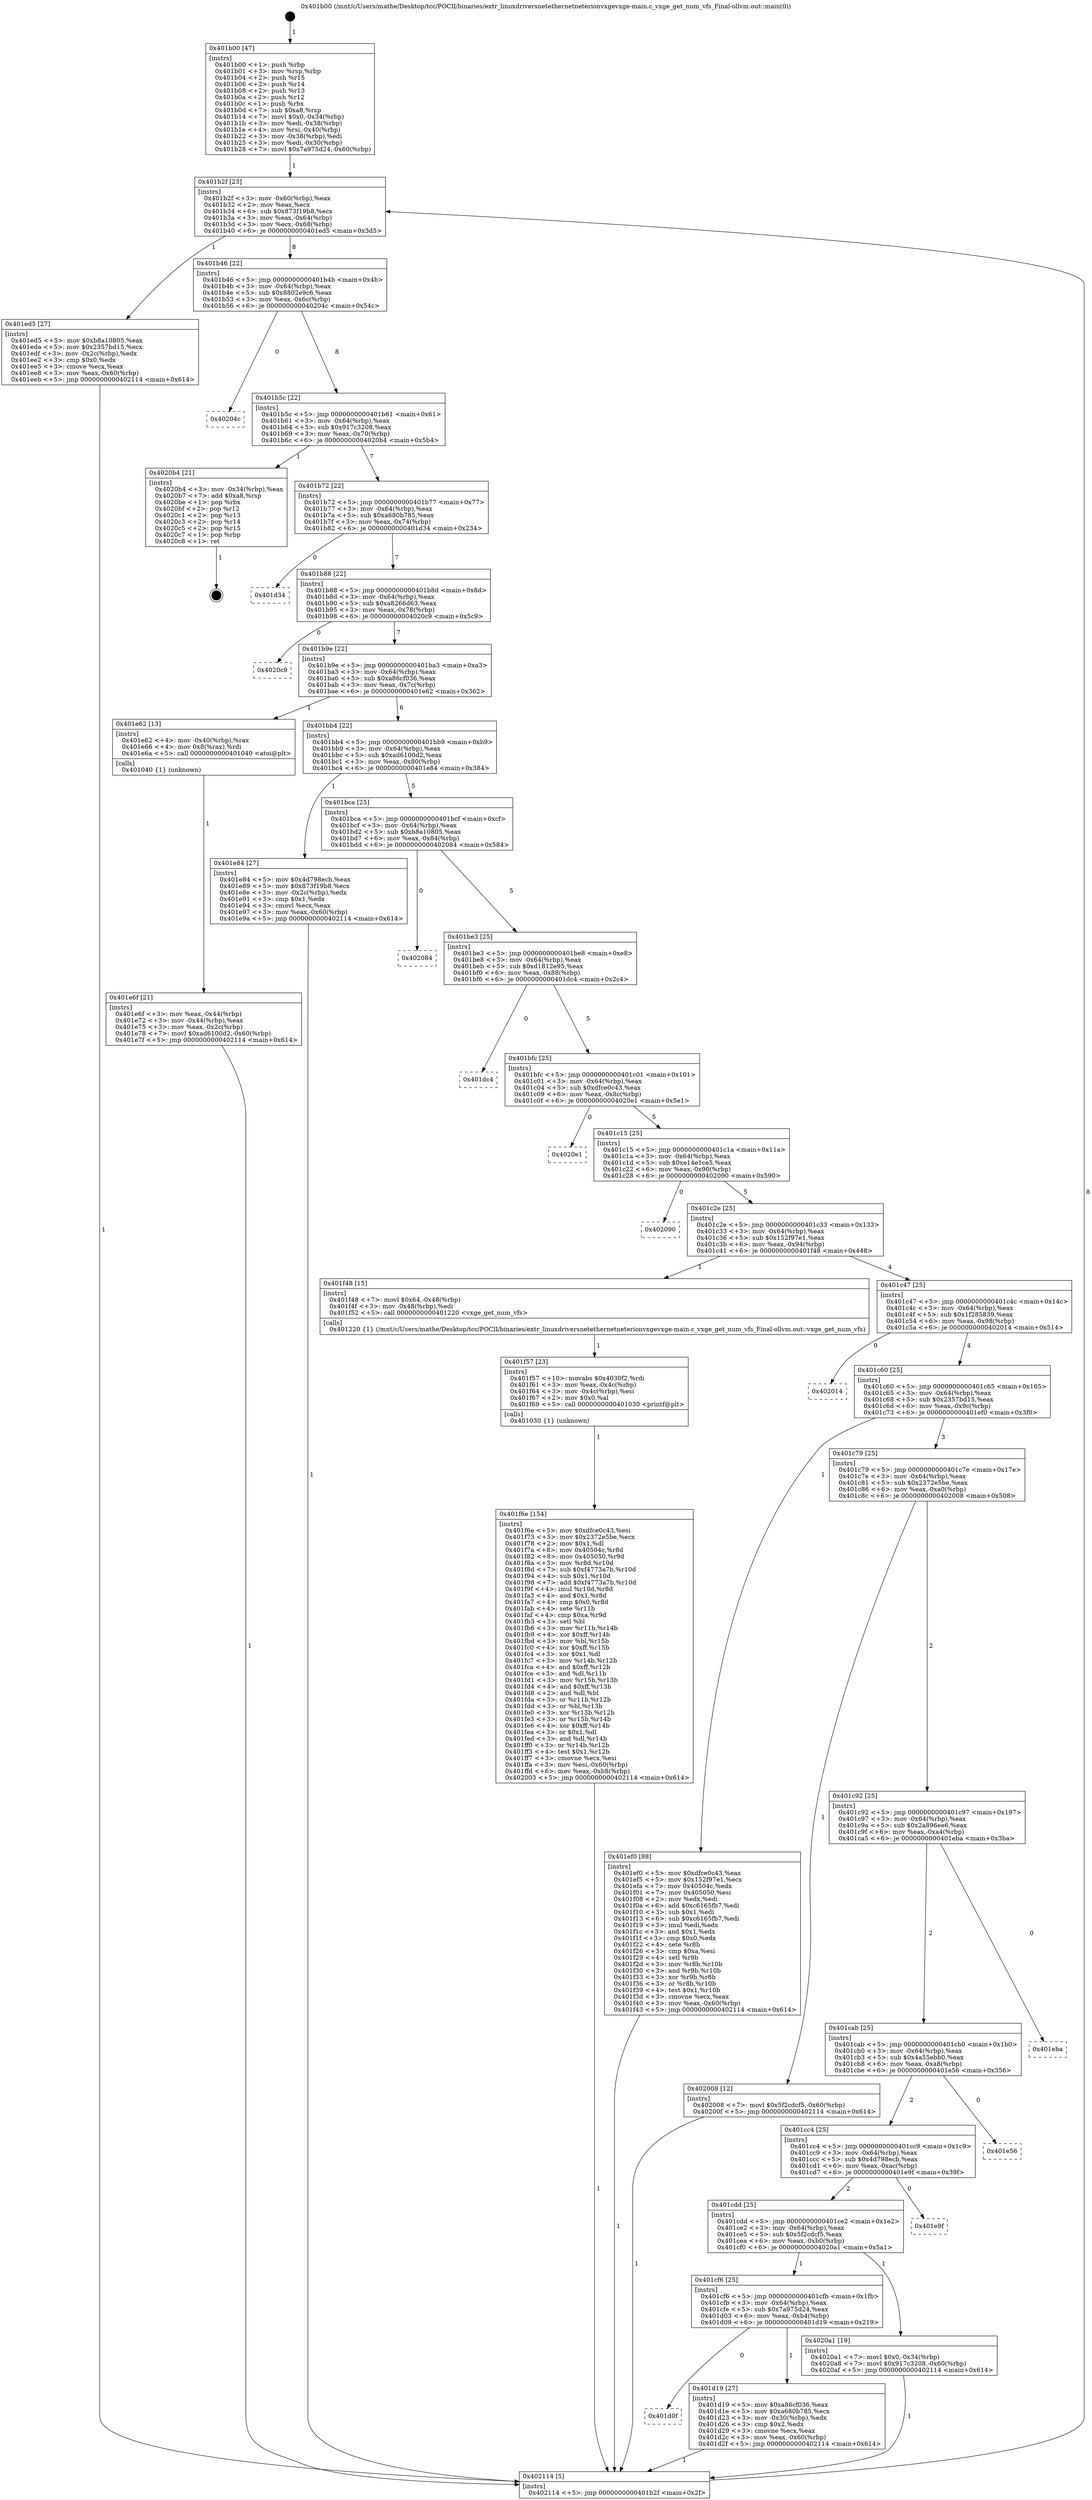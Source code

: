 digraph "0x401b00" {
  label = "0x401b00 (/mnt/c/Users/mathe/Desktop/tcc/POCII/binaries/extr_linuxdriversnetethernetneterionvxgevxge-main.c_vxge_get_num_vfs_Final-ollvm.out::main(0))"
  labelloc = "t"
  node[shape=record]

  Entry [label="",width=0.3,height=0.3,shape=circle,fillcolor=black,style=filled]
  "0x401b2f" [label="{
     0x401b2f [23]\l
     | [instrs]\l
     &nbsp;&nbsp;0x401b2f \<+3\>: mov -0x60(%rbp),%eax\l
     &nbsp;&nbsp;0x401b32 \<+2\>: mov %eax,%ecx\l
     &nbsp;&nbsp;0x401b34 \<+6\>: sub $0x873f19b8,%ecx\l
     &nbsp;&nbsp;0x401b3a \<+3\>: mov %eax,-0x64(%rbp)\l
     &nbsp;&nbsp;0x401b3d \<+3\>: mov %ecx,-0x68(%rbp)\l
     &nbsp;&nbsp;0x401b40 \<+6\>: je 0000000000401ed5 \<main+0x3d5\>\l
  }"]
  "0x401ed5" [label="{
     0x401ed5 [27]\l
     | [instrs]\l
     &nbsp;&nbsp;0x401ed5 \<+5\>: mov $0xb8a10805,%eax\l
     &nbsp;&nbsp;0x401eda \<+5\>: mov $0x2357bd15,%ecx\l
     &nbsp;&nbsp;0x401edf \<+3\>: mov -0x2c(%rbp),%edx\l
     &nbsp;&nbsp;0x401ee2 \<+3\>: cmp $0x0,%edx\l
     &nbsp;&nbsp;0x401ee5 \<+3\>: cmove %ecx,%eax\l
     &nbsp;&nbsp;0x401ee8 \<+3\>: mov %eax,-0x60(%rbp)\l
     &nbsp;&nbsp;0x401eeb \<+5\>: jmp 0000000000402114 \<main+0x614\>\l
  }"]
  "0x401b46" [label="{
     0x401b46 [22]\l
     | [instrs]\l
     &nbsp;&nbsp;0x401b46 \<+5\>: jmp 0000000000401b4b \<main+0x4b\>\l
     &nbsp;&nbsp;0x401b4b \<+3\>: mov -0x64(%rbp),%eax\l
     &nbsp;&nbsp;0x401b4e \<+5\>: sub $0x8802e9c6,%eax\l
     &nbsp;&nbsp;0x401b53 \<+3\>: mov %eax,-0x6c(%rbp)\l
     &nbsp;&nbsp;0x401b56 \<+6\>: je 000000000040204c \<main+0x54c\>\l
  }"]
  Exit [label="",width=0.3,height=0.3,shape=circle,fillcolor=black,style=filled,peripheries=2]
  "0x40204c" [label="{
     0x40204c\l
  }", style=dashed]
  "0x401b5c" [label="{
     0x401b5c [22]\l
     | [instrs]\l
     &nbsp;&nbsp;0x401b5c \<+5\>: jmp 0000000000401b61 \<main+0x61\>\l
     &nbsp;&nbsp;0x401b61 \<+3\>: mov -0x64(%rbp),%eax\l
     &nbsp;&nbsp;0x401b64 \<+5\>: sub $0x917c3208,%eax\l
     &nbsp;&nbsp;0x401b69 \<+3\>: mov %eax,-0x70(%rbp)\l
     &nbsp;&nbsp;0x401b6c \<+6\>: je 00000000004020b4 \<main+0x5b4\>\l
  }"]
  "0x401f6e" [label="{
     0x401f6e [154]\l
     | [instrs]\l
     &nbsp;&nbsp;0x401f6e \<+5\>: mov $0xdfce0c43,%esi\l
     &nbsp;&nbsp;0x401f73 \<+5\>: mov $0x2372e5be,%ecx\l
     &nbsp;&nbsp;0x401f78 \<+2\>: mov $0x1,%dl\l
     &nbsp;&nbsp;0x401f7a \<+8\>: mov 0x40504c,%r8d\l
     &nbsp;&nbsp;0x401f82 \<+8\>: mov 0x405050,%r9d\l
     &nbsp;&nbsp;0x401f8a \<+3\>: mov %r8d,%r10d\l
     &nbsp;&nbsp;0x401f8d \<+7\>: sub $0xf4773a7b,%r10d\l
     &nbsp;&nbsp;0x401f94 \<+4\>: sub $0x1,%r10d\l
     &nbsp;&nbsp;0x401f98 \<+7\>: add $0xf4773a7b,%r10d\l
     &nbsp;&nbsp;0x401f9f \<+4\>: imul %r10d,%r8d\l
     &nbsp;&nbsp;0x401fa3 \<+4\>: and $0x1,%r8d\l
     &nbsp;&nbsp;0x401fa7 \<+4\>: cmp $0x0,%r8d\l
     &nbsp;&nbsp;0x401fab \<+4\>: sete %r11b\l
     &nbsp;&nbsp;0x401faf \<+4\>: cmp $0xa,%r9d\l
     &nbsp;&nbsp;0x401fb3 \<+3\>: setl %bl\l
     &nbsp;&nbsp;0x401fb6 \<+3\>: mov %r11b,%r14b\l
     &nbsp;&nbsp;0x401fb9 \<+4\>: xor $0xff,%r14b\l
     &nbsp;&nbsp;0x401fbd \<+3\>: mov %bl,%r15b\l
     &nbsp;&nbsp;0x401fc0 \<+4\>: xor $0xff,%r15b\l
     &nbsp;&nbsp;0x401fc4 \<+3\>: xor $0x1,%dl\l
     &nbsp;&nbsp;0x401fc7 \<+3\>: mov %r14b,%r12b\l
     &nbsp;&nbsp;0x401fca \<+4\>: and $0xff,%r12b\l
     &nbsp;&nbsp;0x401fce \<+3\>: and %dl,%r11b\l
     &nbsp;&nbsp;0x401fd1 \<+3\>: mov %r15b,%r13b\l
     &nbsp;&nbsp;0x401fd4 \<+4\>: and $0xff,%r13b\l
     &nbsp;&nbsp;0x401fd8 \<+2\>: and %dl,%bl\l
     &nbsp;&nbsp;0x401fda \<+3\>: or %r11b,%r12b\l
     &nbsp;&nbsp;0x401fdd \<+3\>: or %bl,%r13b\l
     &nbsp;&nbsp;0x401fe0 \<+3\>: xor %r13b,%r12b\l
     &nbsp;&nbsp;0x401fe3 \<+3\>: or %r15b,%r14b\l
     &nbsp;&nbsp;0x401fe6 \<+4\>: xor $0xff,%r14b\l
     &nbsp;&nbsp;0x401fea \<+3\>: or $0x1,%dl\l
     &nbsp;&nbsp;0x401fed \<+3\>: and %dl,%r14b\l
     &nbsp;&nbsp;0x401ff0 \<+3\>: or %r14b,%r12b\l
     &nbsp;&nbsp;0x401ff3 \<+4\>: test $0x1,%r12b\l
     &nbsp;&nbsp;0x401ff7 \<+3\>: cmovne %ecx,%esi\l
     &nbsp;&nbsp;0x401ffa \<+3\>: mov %esi,-0x60(%rbp)\l
     &nbsp;&nbsp;0x401ffd \<+6\>: mov %eax,-0xb8(%rbp)\l
     &nbsp;&nbsp;0x402003 \<+5\>: jmp 0000000000402114 \<main+0x614\>\l
  }"]
  "0x4020b4" [label="{
     0x4020b4 [21]\l
     | [instrs]\l
     &nbsp;&nbsp;0x4020b4 \<+3\>: mov -0x34(%rbp),%eax\l
     &nbsp;&nbsp;0x4020b7 \<+7\>: add $0xa8,%rsp\l
     &nbsp;&nbsp;0x4020be \<+1\>: pop %rbx\l
     &nbsp;&nbsp;0x4020bf \<+2\>: pop %r12\l
     &nbsp;&nbsp;0x4020c1 \<+2\>: pop %r13\l
     &nbsp;&nbsp;0x4020c3 \<+2\>: pop %r14\l
     &nbsp;&nbsp;0x4020c5 \<+2\>: pop %r15\l
     &nbsp;&nbsp;0x4020c7 \<+1\>: pop %rbp\l
     &nbsp;&nbsp;0x4020c8 \<+1\>: ret\l
  }"]
  "0x401b72" [label="{
     0x401b72 [22]\l
     | [instrs]\l
     &nbsp;&nbsp;0x401b72 \<+5\>: jmp 0000000000401b77 \<main+0x77\>\l
     &nbsp;&nbsp;0x401b77 \<+3\>: mov -0x64(%rbp),%eax\l
     &nbsp;&nbsp;0x401b7a \<+5\>: sub $0xa680b785,%eax\l
     &nbsp;&nbsp;0x401b7f \<+3\>: mov %eax,-0x74(%rbp)\l
     &nbsp;&nbsp;0x401b82 \<+6\>: je 0000000000401d34 \<main+0x234\>\l
  }"]
  "0x401f57" [label="{
     0x401f57 [23]\l
     | [instrs]\l
     &nbsp;&nbsp;0x401f57 \<+10\>: movabs $0x4030f2,%rdi\l
     &nbsp;&nbsp;0x401f61 \<+3\>: mov %eax,-0x4c(%rbp)\l
     &nbsp;&nbsp;0x401f64 \<+3\>: mov -0x4c(%rbp),%esi\l
     &nbsp;&nbsp;0x401f67 \<+2\>: mov $0x0,%al\l
     &nbsp;&nbsp;0x401f69 \<+5\>: call 0000000000401030 \<printf@plt\>\l
     | [calls]\l
     &nbsp;&nbsp;0x401030 \{1\} (unknown)\l
  }"]
  "0x401d34" [label="{
     0x401d34\l
  }", style=dashed]
  "0x401b88" [label="{
     0x401b88 [22]\l
     | [instrs]\l
     &nbsp;&nbsp;0x401b88 \<+5\>: jmp 0000000000401b8d \<main+0x8d\>\l
     &nbsp;&nbsp;0x401b8d \<+3\>: mov -0x64(%rbp),%eax\l
     &nbsp;&nbsp;0x401b90 \<+5\>: sub $0xa8266d63,%eax\l
     &nbsp;&nbsp;0x401b95 \<+3\>: mov %eax,-0x78(%rbp)\l
     &nbsp;&nbsp;0x401b98 \<+6\>: je 00000000004020c9 \<main+0x5c9\>\l
  }"]
  "0x401e6f" [label="{
     0x401e6f [21]\l
     | [instrs]\l
     &nbsp;&nbsp;0x401e6f \<+3\>: mov %eax,-0x44(%rbp)\l
     &nbsp;&nbsp;0x401e72 \<+3\>: mov -0x44(%rbp),%eax\l
     &nbsp;&nbsp;0x401e75 \<+3\>: mov %eax,-0x2c(%rbp)\l
     &nbsp;&nbsp;0x401e78 \<+7\>: movl $0xad6100d2,-0x60(%rbp)\l
     &nbsp;&nbsp;0x401e7f \<+5\>: jmp 0000000000402114 \<main+0x614\>\l
  }"]
  "0x4020c9" [label="{
     0x4020c9\l
  }", style=dashed]
  "0x401b9e" [label="{
     0x401b9e [22]\l
     | [instrs]\l
     &nbsp;&nbsp;0x401b9e \<+5\>: jmp 0000000000401ba3 \<main+0xa3\>\l
     &nbsp;&nbsp;0x401ba3 \<+3\>: mov -0x64(%rbp),%eax\l
     &nbsp;&nbsp;0x401ba6 \<+5\>: sub $0xa86cf036,%eax\l
     &nbsp;&nbsp;0x401bab \<+3\>: mov %eax,-0x7c(%rbp)\l
     &nbsp;&nbsp;0x401bae \<+6\>: je 0000000000401e62 \<main+0x362\>\l
  }"]
  "0x401b00" [label="{
     0x401b00 [47]\l
     | [instrs]\l
     &nbsp;&nbsp;0x401b00 \<+1\>: push %rbp\l
     &nbsp;&nbsp;0x401b01 \<+3\>: mov %rsp,%rbp\l
     &nbsp;&nbsp;0x401b04 \<+2\>: push %r15\l
     &nbsp;&nbsp;0x401b06 \<+2\>: push %r14\l
     &nbsp;&nbsp;0x401b08 \<+2\>: push %r13\l
     &nbsp;&nbsp;0x401b0a \<+2\>: push %r12\l
     &nbsp;&nbsp;0x401b0c \<+1\>: push %rbx\l
     &nbsp;&nbsp;0x401b0d \<+7\>: sub $0xa8,%rsp\l
     &nbsp;&nbsp;0x401b14 \<+7\>: movl $0x0,-0x34(%rbp)\l
     &nbsp;&nbsp;0x401b1b \<+3\>: mov %edi,-0x38(%rbp)\l
     &nbsp;&nbsp;0x401b1e \<+4\>: mov %rsi,-0x40(%rbp)\l
     &nbsp;&nbsp;0x401b22 \<+3\>: mov -0x38(%rbp),%edi\l
     &nbsp;&nbsp;0x401b25 \<+3\>: mov %edi,-0x30(%rbp)\l
     &nbsp;&nbsp;0x401b28 \<+7\>: movl $0x7a975d24,-0x60(%rbp)\l
  }"]
  "0x401e62" [label="{
     0x401e62 [13]\l
     | [instrs]\l
     &nbsp;&nbsp;0x401e62 \<+4\>: mov -0x40(%rbp),%rax\l
     &nbsp;&nbsp;0x401e66 \<+4\>: mov 0x8(%rax),%rdi\l
     &nbsp;&nbsp;0x401e6a \<+5\>: call 0000000000401040 \<atoi@plt\>\l
     | [calls]\l
     &nbsp;&nbsp;0x401040 \{1\} (unknown)\l
  }"]
  "0x401bb4" [label="{
     0x401bb4 [22]\l
     | [instrs]\l
     &nbsp;&nbsp;0x401bb4 \<+5\>: jmp 0000000000401bb9 \<main+0xb9\>\l
     &nbsp;&nbsp;0x401bb9 \<+3\>: mov -0x64(%rbp),%eax\l
     &nbsp;&nbsp;0x401bbc \<+5\>: sub $0xad6100d2,%eax\l
     &nbsp;&nbsp;0x401bc1 \<+3\>: mov %eax,-0x80(%rbp)\l
     &nbsp;&nbsp;0x401bc4 \<+6\>: je 0000000000401e84 \<main+0x384\>\l
  }"]
  "0x402114" [label="{
     0x402114 [5]\l
     | [instrs]\l
     &nbsp;&nbsp;0x402114 \<+5\>: jmp 0000000000401b2f \<main+0x2f\>\l
  }"]
  "0x401e84" [label="{
     0x401e84 [27]\l
     | [instrs]\l
     &nbsp;&nbsp;0x401e84 \<+5\>: mov $0x4d798ecb,%eax\l
     &nbsp;&nbsp;0x401e89 \<+5\>: mov $0x873f19b8,%ecx\l
     &nbsp;&nbsp;0x401e8e \<+3\>: mov -0x2c(%rbp),%edx\l
     &nbsp;&nbsp;0x401e91 \<+3\>: cmp $0x1,%edx\l
     &nbsp;&nbsp;0x401e94 \<+3\>: cmovl %ecx,%eax\l
     &nbsp;&nbsp;0x401e97 \<+3\>: mov %eax,-0x60(%rbp)\l
     &nbsp;&nbsp;0x401e9a \<+5\>: jmp 0000000000402114 \<main+0x614\>\l
  }"]
  "0x401bca" [label="{
     0x401bca [25]\l
     | [instrs]\l
     &nbsp;&nbsp;0x401bca \<+5\>: jmp 0000000000401bcf \<main+0xcf\>\l
     &nbsp;&nbsp;0x401bcf \<+3\>: mov -0x64(%rbp),%eax\l
     &nbsp;&nbsp;0x401bd2 \<+5\>: sub $0xb8a10805,%eax\l
     &nbsp;&nbsp;0x401bd7 \<+6\>: mov %eax,-0x84(%rbp)\l
     &nbsp;&nbsp;0x401bdd \<+6\>: je 0000000000402084 \<main+0x584\>\l
  }"]
  "0x401d0f" [label="{
     0x401d0f\l
  }", style=dashed]
  "0x402084" [label="{
     0x402084\l
  }", style=dashed]
  "0x401be3" [label="{
     0x401be3 [25]\l
     | [instrs]\l
     &nbsp;&nbsp;0x401be3 \<+5\>: jmp 0000000000401be8 \<main+0xe8\>\l
     &nbsp;&nbsp;0x401be8 \<+3\>: mov -0x64(%rbp),%eax\l
     &nbsp;&nbsp;0x401beb \<+5\>: sub $0xd1812e95,%eax\l
     &nbsp;&nbsp;0x401bf0 \<+6\>: mov %eax,-0x88(%rbp)\l
     &nbsp;&nbsp;0x401bf6 \<+6\>: je 0000000000401dc4 \<main+0x2c4\>\l
  }"]
  "0x401d19" [label="{
     0x401d19 [27]\l
     | [instrs]\l
     &nbsp;&nbsp;0x401d19 \<+5\>: mov $0xa86cf036,%eax\l
     &nbsp;&nbsp;0x401d1e \<+5\>: mov $0xa680b785,%ecx\l
     &nbsp;&nbsp;0x401d23 \<+3\>: mov -0x30(%rbp),%edx\l
     &nbsp;&nbsp;0x401d26 \<+3\>: cmp $0x2,%edx\l
     &nbsp;&nbsp;0x401d29 \<+3\>: cmovne %ecx,%eax\l
     &nbsp;&nbsp;0x401d2c \<+3\>: mov %eax,-0x60(%rbp)\l
     &nbsp;&nbsp;0x401d2f \<+5\>: jmp 0000000000402114 \<main+0x614\>\l
  }"]
  "0x401dc4" [label="{
     0x401dc4\l
  }", style=dashed]
  "0x401bfc" [label="{
     0x401bfc [25]\l
     | [instrs]\l
     &nbsp;&nbsp;0x401bfc \<+5\>: jmp 0000000000401c01 \<main+0x101\>\l
     &nbsp;&nbsp;0x401c01 \<+3\>: mov -0x64(%rbp),%eax\l
     &nbsp;&nbsp;0x401c04 \<+5\>: sub $0xdfce0c43,%eax\l
     &nbsp;&nbsp;0x401c09 \<+6\>: mov %eax,-0x8c(%rbp)\l
     &nbsp;&nbsp;0x401c0f \<+6\>: je 00000000004020e1 \<main+0x5e1\>\l
  }"]
  "0x401cf6" [label="{
     0x401cf6 [25]\l
     | [instrs]\l
     &nbsp;&nbsp;0x401cf6 \<+5\>: jmp 0000000000401cfb \<main+0x1fb\>\l
     &nbsp;&nbsp;0x401cfb \<+3\>: mov -0x64(%rbp),%eax\l
     &nbsp;&nbsp;0x401cfe \<+5\>: sub $0x7a975d24,%eax\l
     &nbsp;&nbsp;0x401d03 \<+6\>: mov %eax,-0xb4(%rbp)\l
     &nbsp;&nbsp;0x401d09 \<+6\>: je 0000000000401d19 \<main+0x219\>\l
  }"]
  "0x4020e1" [label="{
     0x4020e1\l
  }", style=dashed]
  "0x401c15" [label="{
     0x401c15 [25]\l
     | [instrs]\l
     &nbsp;&nbsp;0x401c15 \<+5\>: jmp 0000000000401c1a \<main+0x11a\>\l
     &nbsp;&nbsp;0x401c1a \<+3\>: mov -0x64(%rbp),%eax\l
     &nbsp;&nbsp;0x401c1d \<+5\>: sub $0xe14e1ce5,%eax\l
     &nbsp;&nbsp;0x401c22 \<+6\>: mov %eax,-0x90(%rbp)\l
     &nbsp;&nbsp;0x401c28 \<+6\>: je 0000000000402090 \<main+0x590\>\l
  }"]
  "0x4020a1" [label="{
     0x4020a1 [19]\l
     | [instrs]\l
     &nbsp;&nbsp;0x4020a1 \<+7\>: movl $0x0,-0x34(%rbp)\l
     &nbsp;&nbsp;0x4020a8 \<+7\>: movl $0x917c3208,-0x60(%rbp)\l
     &nbsp;&nbsp;0x4020af \<+5\>: jmp 0000000000402114 \<main+0x614\>\l
  }"]
  "0x402090" [label="{
     0x402090\l
  }", style=dashed]
  "0x401c2e" [label="{
     0x401c2e [25]\l
     | [instrs]\l
     &nbsp;&nbsp;0x401c2e \<+5\>: jmp 0000000000401c33 \<main+0x133\>\l
     &nbsp;&nbsp;0x401c33 \<+3\>: mov -0x64(%rbp),%eax\l
     &nbsp;&nbsp;0x401c36 \<+5\>: sub $0x152f97e1,%eax\l
     &nbsp;&nbsp;0x401c3b \<+6\>: mov %eax,-0x94(%rbp)\l
     &nbsp;&nbsp;0x401c41 \<+6\>: je 0000000000401f48 \<main+0x448\>\l
  }"]
  "0x401cdd" [label="{
     0x401cdd [25]\l
     | [instrs]\l
     &nbsp;&nbsp;0x401cdd \<+5\>: jmp 0000000000401ce2 \<main+0x1e2\>\l
     &nbsp;&nbsp;0x401ce2 \<+3\>: mov -0x64(%rbp),%eax\l
     &nbsp;&nbsp;0x401ce5 \<+5\>: sub $0x5f2cdcf5,%eax\l
     &nbsp;&nbsp;0x401cea \<+6\>: mov %eax,-0xb0(%rbp)\l
     &nbsp;&nbsp;0x401cf0 \<+6\>: je 00000000004020a1 \<main+0x5a1\>\l
  }"]
  "0x401f48" [label="{
     0x401f48 [15]\l
     | [instrs]\l
     &nbsp;&nbsp;0x401f48 \<+7\>: movl $0x64,-0x48(%rbp)\l
     &nbsp;&nbsp;0x401f4f \<+3\>: mov -0x48(%rbp),%edi\l
     &nbsp;&nbsp;0x401f52 \<+5\>: call 0000000000401220 \<vxge_get_num_vfs\>\l
     | [calls]\l
     &nbsp;&nbsp;0x401220 \{1\} (/mnt/c/Users/mathe/Desktop/tcc/POCII/binaries/extr_linuxdriversnetethernetneterionvxgevxge-main.c_vxge_get_num_vfs_Final-ollvm.out::vxge_get_num_vfs)\l
  }"]
  "0x401c47" [label="{
     0x401c47 [25]\l
     | [instrs]\l
     &nbsp;&nbsp;0x401c47 \<+5\>: jmp 0000000000401c4c \<main+0x14c\>\l
     &nbsp;&nbsp;0x401c4c \<+3\>: mov -0x64(%rbp),%eax\l
     &nbsp;&nbsp;0x401c4f \<+5\>: sub $0x1f285839,%eax\l
     &nbsp;&nbsp;0x401c54 \<+6\>: mov %eax,-0x98(%rbp)\l
     &nbsp;&nbsp;0x401c5a \<+6\>: je 0000000000402014 \<main+0x514\>\l
  }"]
  "0x401e9f" [label="{
     0x401e9f\l
  }", style=dashed]
  "0x402014" [label="{
     0x402014\l
  }", style=dashed]
  "0x401c60" [label="{
     0x401c60 [25]\l
     | [instrs]\l
     &nbsp;&nbsp;0x401c60 \<+5\>: jmp 0000000000401c65 \<main+0x165\>\l
     &nbsp;&nbsp;0x401c65 \<+3\>: mov -0x64(%rbp),%eax\l
     &nbsp;&nbsp;0x401c68 \<+5\>: sub $0x2357bd15,%eax\l
     &nbsp;&nbsp;0x401c6d \<+6\>: mov %eax,-0x9c(%rbp)\l
     &nbsp;&nbsp;0x401c73 \<+6\>: je 0000000000401ef0 \<main+0x3f0\>\l
  }"]
  "0x401cc4" [label="{
     0x401cc4 [25]\l
     | [instrs]\l
     &nbsp;&nbsp;0x401cc4 \<+5\>: jmp 0000000000401cc9 \<main+0x1c9\>\l
     &nbsp;&nbsp;0x401cc9 \<+3\>: mov -0x64(%rbp),%eax\l
     &nbsp;&nbsp;0x401ccc \<+5\>: sub $0x4d798ecb,%eax\l
     &nbsp;&nbsp;0x401cd1 \<+6\>: mov %eax,-0xac(%rbp)\l
     &nbsp;&nbsp;0x401cd7 \<+6\>: je 0000000000401e9f \<main+0x39f\>\l
  }"]
  "0x401ef0" [label="{
     0x401ef0 [88]\l
     | [instrs]\l
     &nbsp;&nbsp;0x401ef0 \<+5\>: mov $0xdfce0c43,%eax\l
     &nbsp;&nbsp;0x401ef5 \<+5\>: mov $0x152f97e1,%ecx\l
     &nbsp;&nbsp;0x401efa \<+7\>: mov 0x40504c,%edx\l
     &nbsp;&nbsp;0x401f01 \<+7\>: mov 0x405050,%esi\l
     &nbsp;&nbsp;0x401f08 \<+2\>: mov %edx,%edi\l
     &nbsp;&nbsp;0x401f0a \<+6\>: add $0xc6165fb7,%edi\l
     &nbsp;&nbsp;0x401f10 \<+3\>: sub $0x1,%edi\l
     &nbsp;&nbsp;0x401f13 \<+6\>: sub $0xc6165fb7,%edi\l
     &nbsp;&nbsp;0x401f19 \<+3\>: imul %edi,%edx\l
     &nbsp;&nbsp;0x401f1c \<+3\>: and $0x1,%edx\l
     &nbsp;&nbsp;0x401f1f \<+3\>: cmp $0x0,%edx\l
     &nbsp;&nbsp;0x401f22 \<+4\>: sete %r8b\l
     &nbsp;&nbsp;0x401f26 \<+3\>: cmp $0xa,%esi\l
     &nbsp;&nbsp;0x401f29 \<+4\>: setl %r9b\l
     &nbsp;&nbsp;0x401f2d \<+3\>: mov %r8b,%r10b\l
     &nbsp;&nbsp;0x401f30 \<+3\>: and %r9b,%r10b\l
     &nbsp;&nbsp;0x401f33 \<+3\>: xor %r9b,%r8b\l
     &nbsp;&nbsp;0x401f36 \<+3\>: or %r8b,%r10b\l
     &nbsp;&nbsp;0x401f39 \<+4\>: test $0x1,%r10b\l
     &nbsp;&nbsp;0x401f3d \<+3\>: cmovne %ecx,%eax\l
     &nbsp;&nbsp;0x401f40 \<+3\>: mov %eax,-0x60(%rbp)\l
     &nbsp;&nbsp;0x401f43 \<+5\>: jmp 0000000000402114 \<main+0x614\>\l
  }"]
  "0x401c79" [label="{
     0x401c79 [25]\l
     | [instrs]\l
     &nbsp;&nbsp;0x401c79 \<+5\>: jmp 0000000000401c7e \<main+0x17e\>\l
     &nbsp;&nbsp;0x401c7e \<+3\>: mov -0x64(%rbp),%eax\l
     &nbsp;&nbsp;0x401c81 \<+5\>: sub $0x2372e5be,%eax\l
     &nbsp;&nbsp;0x401c86 \<+6\>: mov %eax,-0xa0(%rbp)\l
     &nbsp;&nbsp;0x401c8c \<+6\>: je 0000000000402008 \<main+0x508\>\l
  }"]
  "0x401e56" [label="{
     0x401e56\l
  }", style=dashed]
  "0x402008" [label="{
     0x402008 [12]\l
     | [instrs]\l
     &nbsp;&nbsp;0x402008 \<+7\>: movl $0x5f2cdcf5,-0x60(%rbp)\l
     &nbsp;&nbsp;0x40200f \<+5\>: jmp 0000000000402114 \<main+0x614\>\l
  }"]
  "0x401c92" [label="{
     0x401c92 [25]\l
     | [instrs]\l
     &nbsp;&nbsp;0x401c92 \<+5\>: jmp 0000000000401c97 \<main+0x197\>\l
     &nbsp;&nbsp;0x401c97 \<+3\>: mov -0x64(%rbp),%eax\l
     &nbsp;&nbsp;0x401c9a \<+5\>: sub $0x2a896ee6,%eax\l
     &nbsp;&nbsp;0x401c9f \<+6\>: mov %eax,-0xa4(%rbp)\l
     &nbsp;&nbsp;0x401ca5 \<+6\>: je 0000000000401eba \<main+0x3ba\>\l
  }"]
  "0x401cab" [label="{
     0x401cab [25]\l
     | [instrs]\l
     &nbsp;&nbsp;0x401cab \<+5\>: jmp 0000000000401cb0 \<main+0x1b0\>\l
     &nbsp;&nbsp;0x401cb0 \<+3\>: mov -0x64(%rbp),%eax\l
     &nbsp;&nbsp;0x401cb3 \<+5\>: sub $0x4a55ebb0,%eax\l
     &nbsp;&nbsp;0x401cb8 \<+6\>: mov %eax,-0xa8(%rbp)\l
     &nbsp;&nbsp;0x401cbe \<+6\>: je 0000000000401e56 \<main+0x356\>\l
  }"]
  "0x401eba" [label="{
     0x401eba\l
  }", style=dashed]
  Entry -> "0x401b00" [label=" 1"]
  "0x401b2f" -> "0x401ed5" [label=" 1"]
  "0x401b2f" -> "0x401b46" [label=" 8"]
  "0x4020b4" -> Exit [label=" 1"]
  "0x401b46" -> "0x40204c" [label=" 0"]
  "0x401b46" -> "0x401b5c" [label=" 8"]
  "0x4020a1" -> "0x402114" [label=" 1"]
  "0x401b5c" -> "0x4020b4" [label=" 1"]
  "0x401b5c" -> "0x401b72" [label=" 7"]
  "0x402008" -> "0x402114" [label=" 1"]
  "0x401b72" -> "0x401d34" [label=" 0"]
  "0x401b72" -> "0x401b88" [label=" 7"]
  "0x401f6e" -> "0x402114" [label=" 1"]
  "0x401b88" -> "0x4020c9" [label=" 0"]
  "0x401b88" -> "0x401b9e" [label=" 7"]
  "0x401f57" -> "0x401f6e" [label=" 1"]
  "0x401b9e" -> "0x401e62" [label=" 1"]
  "0x401b9e" -> "0x401bb4" [label=" 6"]
  "0x401f48" -> "0x401f57" [label=" 1"]
  "0x401bb4" -> "0x401e84" [label=" 1"]
  "0x401bb4" -> "0x401bca" [label=" 5"]
  "0x401ef0" -> "0x402114" [label=" 1"]
  "0x401bca" -> "0x402084" [label=" 0"]
  "0x401bca" -> "0x401be3" [label=" 5"]
  "0x401ed5" -> "0x402114" [label=" 1"]
  "0x401be3" -> "0x401dc4" [label=" 0"]
  "0x401be3" -> "0x401bfc" [label=" 5"]
  "0x401e84" -> "0x402114" [label=" 1"]
  "0x401bfc" -> "0x4020e1" [label=" 0"]
  "0x401bfc" -> "0x401c15" [label=" 5"]
  "0x401e62" -> "0x401e6f" [label=" 1"]
  "0x401c15" -> "0x402090" [label=" 0"]
  "0x401c15" -> "0x401c2e" [label=" 5"]
  "0x402114" -> "0x401b2f" [label=" 8"]
  "0x401c2e" -> "0x401f48" [label=" 1"]
  "0x401c2e" -> "0x401c47" [label=" 4"]
  "0x401d19" -> "0x402114" [label=" 1"]
  "0x401c47" -> "0x402014" [label=" 0"]
  "0x401c47" -> "0x401c60" [label=" 4"]
  "0x401cf6" -> "0x401d0f" [label=" 0"]
  "0x401c60" -> "0x401ef0" [label=" 1"]
  "0x401c60" -> "0x401c79" [label=" 3"]
  "0x401e6f" -> "0x402114" [label=" 1"]
  "0x401c79" -> "0x402008" [label=" 1"]
  "0x401c79" -> "0x401c92" [label=" 2"]
  "0x401cdd" -> "0x401cf6" [label=" 1"]
  "0x401c92" -> "0x401eba" [label=" 0"]
  "0x401c92" -> "0x401cab" [label=" 2"]
  "0x401cdd" -> "0x4020a1" [label=" 1"]
  "0x401cab" -> "0x401e56" [label=" 0"]
  "0x401cab" -> "0x401cc4" [label=" 2"]
  "0x401cf6" -> "0x401d19" [label=" 1"]
  "0x401cc4" -> "0x401e9f" [label=" 0"]
  "0x401cc4" -> "0x401cdd" [label=" 2"]
  "0x401b00" -> "0x401b2f" [label=" 1"]
}
